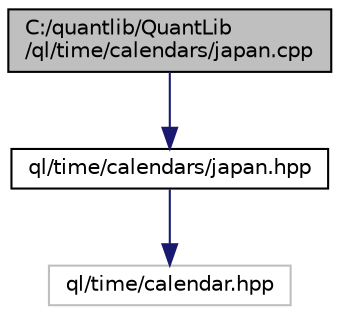 digraph "C:/quantlib/QuantLib/ql/time/calendars/japan.cpp"
{
  edge [fontname="Helvetica",fontsize="10",labelfontname="Helvetica",labelfontsize="10"];
  node [fontname="Helvetica",fontsize="10",shape=record];
  Node1 [label="C:/quantlib/QuantLib\l/ql/time/calendars/japan.cpp",height=0.2,width=0.4,color="black", fillcolor="grey75", style="filled", fontcolor="black"];
  Node1 -> Node2 [color="midnightblue",fontsize="10",style="solid"];
  Node2 [label="ql/time/calendars/japan.hpp",height=0.2,width=0.4,color="black", fillcolor="white", style="filled",URL="$japan_8hpp.html",tooltip="Japanese calendar. "];
  Node2 -> Node3 [color="midnightblue",fontsize="10",style="solid"];
  Node3 [label="ql/time/calendar.hpp",height=0.2,width=0.4,color="grey75", fillcolor="white", style="filled"];
}
